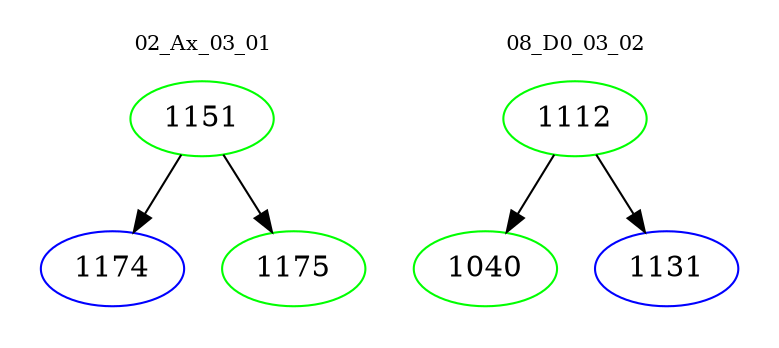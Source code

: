 digraph{
subgraph cluster_0 {
color = white
label = "02_Ax_03_01";
fontsize=10;
T0_1151 [label="1151", color="green"]
T0_1151 -> T0_1174 [color="black"]
T0_1174 [label="1174", color="blue"]
T0_1151 -> T0_1175 [color="black"]
T0_1175 [label="1175", color="green"]
}
subgraph cluster_1 {
color = white
label = "08_D0_03_02";
fontsize=10;
T1_1112 [label="1112", color="green"]
T1_1112 -> T1_1040 [color="black"]
T1_1040 [label="1040", color="green"]
T1_1112 -> T1_1131 [color="black"]
T1_1131 [label="1131", color="blue"]
}
}
